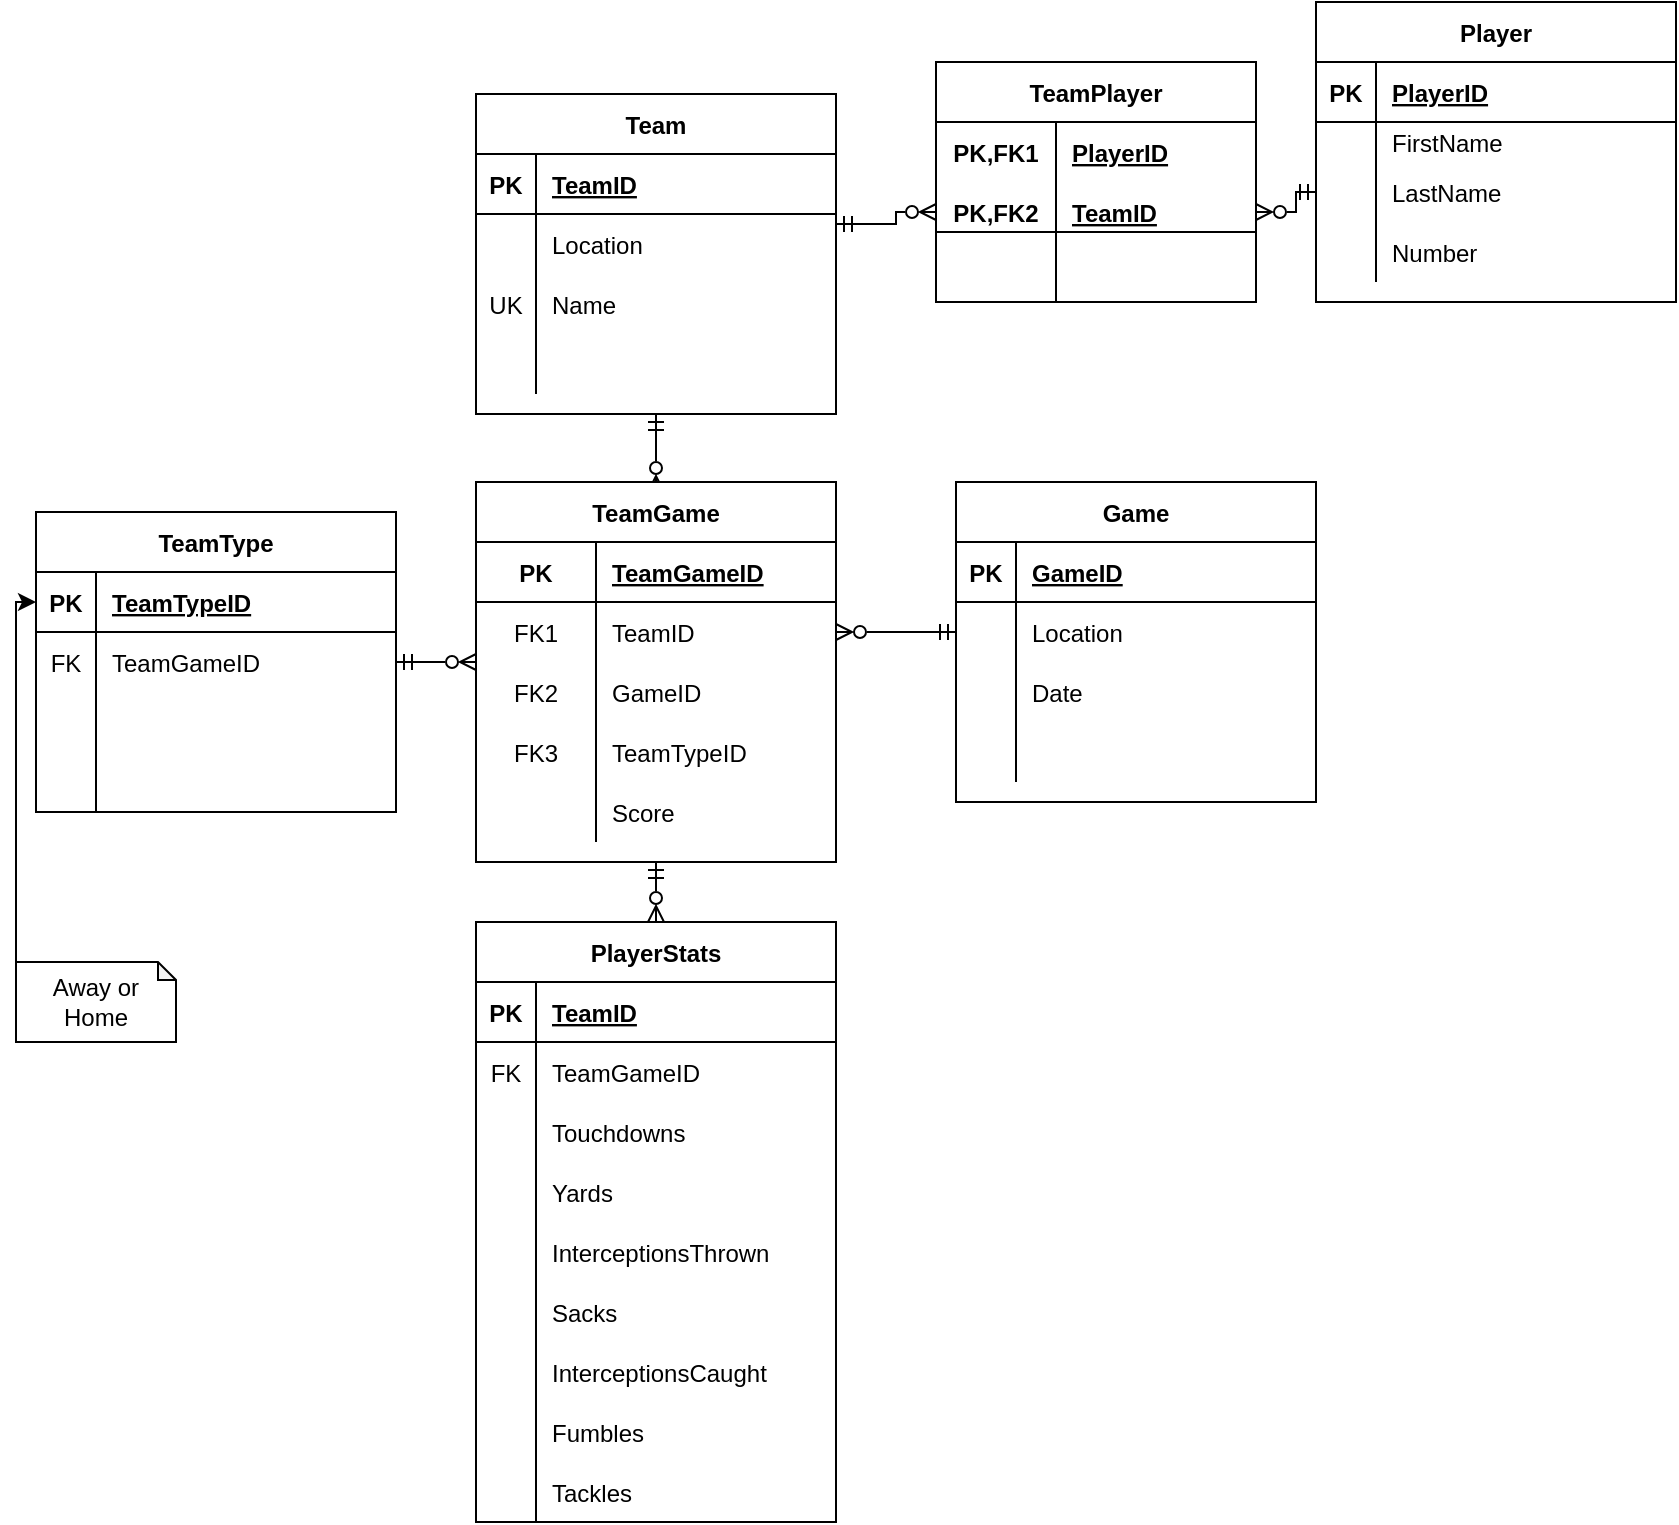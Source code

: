 <mxfile version="15.5.7" type="device"><diagram id="_3p1yy9LAbsApzdA2zXZ" name="Page-1"><mxGraphModel dx="1117" dy="623" grid="1" gridSize="10" guides="1" tooltips="1" connect="1" arrows="1" fold="1" page="1" pageScale="1" pageWidth="850" pageHeight="1100" math="0" shadow="0"><root><mxCell id="0"/><mxCell id="1" parent="0"/><mxCell id="a1fbnN_NPW7KCgvZjuUS-72" style="edgeStyle=orthogonalEdgeStyle;rounded=0;orthogonalLoop=1;jettySize=auto;html=1;startArrow=ERmandOne;startFill=0;endArrow=ERzeroToMany;endFill=0;entryX=0;entryY=0.5;entryDx=0;entryDy=0;" edge="1" parent="1" source="a1fbnN_NPW7KCgvZjuUS-73" target="a1fbnN_NPW7KCgvZjuUS-210"><mxGeometry relative="1" as="geometry"><mxPoint x="500" y="196" as="targetPoint"/><Array as="points"><mxPoint x="450" y="191"/><mxPoint x="450" y="185"/></Array></mxGeometry></mxCell><mxCell id="a1fbnN_NPW7KCgvZjuUS-73" value="Team" style="shape=table;startSize=30;container=1;collapsible=1;childLayout=tableLayout;fixedRows=1;rowLines=0;fontStyle=1;align=center;resizeLast=1;" vertex="1" parent="1"><mxGeometry x="240" y="126" width="180" height="160" as="geometry"/></mxCell><mxCell id="a1fbnN_NPW7KCgvZjuUS-74" value="" style="shape=partialRectangle;collapsible=0;dropTarget=0;pointerEvents=0;fillColor=none;top=0;left=0;bottom=1;right=0;points=[[0,0.5],[1,0.5]];portConstraint=eastwest;align=center;" vertex="1" parent="a1fbnN_NPW7KCgvZjuUS-73"><mxGeometry y="30" width="180" height="30" as="geometry"/></mxCell><mxCell id="a1fbnN_NPW7KCgvZjuUS-75" value="PK" style="shape=partialRectangle;connectable=0;fillColor=none;top=0;left=0;bottom=0;right=0;fontStyle=1;overflow=hidden;align=center;" vertex="1" parent="a1fbnN_NPW7KCgvZjuUS-74"><mxGeometry width="30" height="30" as="geometry"><mxRectangle width="30" height="30" as="alternateBounds"/></mxGeometry></mxCell><mxCell id="a1fbnN_NPW7KCgvZjuUS-76" value="TeamID" style="shape=partialRectangle;connectable=0;fillColor=none;top=0;left=0;bottom=0;right=0;align=left;spacingLeft=6;fontStyle=5;overflow=hidden;" vertex="1" parent="a1fbnN_NPW7KCgvZjuUS-74"><mxGeometry x="30" width="150" height="30" as="geometry"><mxRectangle width="150" height="30" as="alternateBounds"/></mxGeometry></mxCell><mxCell id="a1fbnN_NPW7KCgvZjuUS-77" value="" style="shape=partialRectangle;collapsible=0;dropTarget=0;pointerEvents=0;fillColor=none;top=0;left=0;bottom=0;right=0;points=[[0,0.5],[1,0.5]];portConstraint=eastwest;align=center;" vertex="1" parent="a1fbnN_NPW7KCgvZjuUS-73"><mxGeometry y="60" width="180" height="30" as="geometry"/></mxCell><mxCell id="a1fbnN_NPW7KCgvZjuUS-78" value="" style="shape=partialRectangle;connectable=0;fillColor=none;top=0;left=0;bottom=0;right=0;editable=1;overflow=hidden;align=center;" vertex="1" parent="a1fbnN_NPW7KCgvZjuUS-77"><mxGeometry width="30" height="30" as="geometry"><mxRectangle width="30" height="30" as="alternateBounds"/></mxGeometry></mxCell><mxCell id="a1fbnN_NPW7KCgvZjuUS-79" value="Location" style="shape=partialRectangle;connectable=0;fillColor=none;top=0;left=0;bottom=0;right=0;align=left;spacingLeft=6;overflow=hidden;" vertex="1" parent="a1fbnN_NPW7KCgvZjuUS-77"><mxGeometry x="30" width="150" height="30" as="geometry"><mxRectangle width="150" height="30" as="alternateBounds"/></mxGeometry></mxCell><mxCell id="a1fbnN_NPW7KCgvZjuUS-80" value="" style="shape=partialRectangle;collapsible=0;dropTarget=0;pointerEvents=0;fillColor=none;top=0;left=0;bottom=0;right=0;points=[[0,0.5],[1,0.5]];portConstraint=eastwest;align=center;" vertex="1" parent="a1fbnN_NPW7KCgvZjuUS-73"><mxGeometry y="90" width="180" height="30" as="geometry"/></mxCell><mxCell id="a1fbnN_NPW7KCgvZjuUS-81" value="UK" style="shape=partialRectangle;connectable=0;fillColor=none;top=0;left=0;bottom=0;right=0;editable=1;overflow=hidden;align=center;" vertex="1" parent="a1fbnN_NPW7KCgvZjuUS-80"><mxGeometry width="30" height="30" as="geometry"><mxRectangle width="30" height="30" as="alternateBounds"/></mxGeometry></mxCell><mxCell id="a1fbnN_NPW7KCgvZjuUS-82" value="Name" style="shape=partialRectangle;connectable=0;fillColor=none;top=0;left=0;bottom=0;right=0;align=left;spacingLeft=6;overflow=hidden;" vertex="1" parent="a1fbnN_NPW7KCgvZjuUS-80"><mxGeometry x="30" width="150" height="30" as="geometry"><mxRectangle width="150" height="30" as="alternateBounds"/></mxGeometry></mxCell><mxCell id="a1fbnN_NPW7KCgvZjuUS-83" value="" style="shape=partialRectangle;collapsible=0;dropTarget=0;pointerEvents=0;fillColor=none;top=0;left=0;bottom=0;right=0;points=[[0,0.5],[1,0.5]];portConstraint=eastwest;align=center;" vertex="1" parent="a1fbnN_NPW7KCgvZjuUS-73"><mxGeometry y="120" width="180" height="30" as="geometry"/></mxCell><mxCell id="a1fbnN_NPW7KCgvZjuUS-84" value="" style="shape=partialRectangle;connectable=0;fillColor=none;top=0;left=0;bottom=0;right=0;editable=1;overflow=hidden;align=center;" vertex="1" parent="a1fbnN_NPW7KCgvZjuUS-83"><mxGeometry width="30" height="30" as="geometry"><mxRectangle width="30" height="30" as="alternateBounds"/></mxGeometry></mxCell><mxCell id="a1fbnN_NPW7KCgvZjuUS-85" value="" style="shape=partialRectangle;connectable=0;fillColor=none;top=0;left=0;bottom=0;right=0;align=left;spacingLeft=6;overflow=hidden;" vertex="1" parent="a1fbnN_NPW7KCgvZjuUS-83"><mxGeometry x="30" width="150" height="30" as="geometry"><mxRectangle width="150" height="30" as="alternateBounds"/></mxGeometry></mxCell><mxCell id="a1fbnN_NPW7KCgvZjuUS-86" value="Player" style="shape=table;startSize=30;container=1;collapsible=1;childLayout=tableLayout;fixedRows=1;rowLines=0;fontStyle=1;align=center;resizeLast=1;" vertex="1" parent="1"><mxGeometry x="660" y="80" width="180" height="150" as="geometry"/></mxCell><mxCell id="a1fbnN_NPW7KCgvZjuUS-87" value="" style="shape=partialRectangle;collapsible=0;dropTarget=0;pointerEvents=0;fillColor=none;top=0;left=0;bottom=1;right=0;points=[[0,0.5],[1,0.5]];portConstraint=eastwest;align=center;" vertex="1" parent="a1fbnN_NPW7KCgvZjuUS-86"><mxGeometry y="30" width="180" height="30" as="geometry"/></mxCell><mxCell id="a1fbnN_NPW7KCgvZjuUS-88" value="PK" style="shape=partialRectangle;connectable=0;fillColor=none;top=0;left=0;bottom=0;right=0;fontStyle=1;overflow=hidden;align=center;" vertex="1" parent="a1fbnN_NPW7KCgvZjuUS-87"><mxGeometry width="30" height="30" as="geometry"><mxRectangle width="30" height="30" as="alternateBounds"/></mxGeometry></mxCell><mxCell id="a1fbnN_NPW7KCgvZjuUS-89" value="PlayerID" style="shape=partialRectangle;connectable=0;fillColor=none;top=0;left=0;bottom=0;right=0;align=left;spacingLeft=6;fontStyle=5;overflow=hidden;" vertex="1" parent="a1fbnN_NPW7KCgvZjuUS-87"><mxGeometry x="30" width="150" height="30" as="geometry"><mxRectangle width="150" height="30" as="alternateBounds"/></mxGeometry></mxCell><mxCell id="a1fbnN_NPW7KCgvZjuUS-90" value="" style="shape=partialRectangle;collapsible=0;dropTarget=0;pointerEvents=0;fillColor=none;top=0;left=0;bottom=0;right=0;points=[[0,0.5],[1,0.5]];portConstraint=eastwest;align=center;" vertex="1" parent="a1fbnN_NPW7KCgvZjuUS-86"><mxGeometry y="60" width="180" height="20" as="geometry"/></mxCell><mxCell id="a1fbnN_NPW7KCgvZjuUS-91" value="" style="shape=partialRectangle;connectable=0;fillColor=none;top=0;left=0;bottom=0;right=0;editable=1;overflow=hidden;align=center;" vertex="1" parent="a1fbnN_NPW7KCgvZjuUS-90"><mxGeometry width="30" height="20" as="geometry"><mxRectangle width="30" height="20" as="alternateBounds"/></mxGeometry></mxCell><mxCell id="a1fbnN_NPW7KCgvZjuUS-92" value="FirstName" style="shape=partialRectangle;connectable=0;fillColor=none;top=0;left=0;bottom=0;right=0;align=left;spacingLeft=6;overflow=hidden;" vertex="1" parent="a1fbnN_NPW7KCgvZjuUS-90"><mxGeometry x="30" width="150" height="20" as="geometry"><mxRectangle width="150" height="20" as="alternateBounds"/></mxGeometry></mxCell><mxCell id="a1fbnN_NPW7KCgvZjuUS-96" value="" style="shape=partialRectangle;collapsible=0;dropTarget=0;pointerEvents=0;fillColor=none;top=0;left=0;bottom=0;right=0;points=[[0,0.5],[1,0.5]];portConstraint=eastwest;align=center;" vertex="1" parent="a1fbnN_NPW7KCgvZjuUS-86"><mxGeometry y="80" width="180" height="30" as="geometry"/></mxCell><mxCell id="a1fbnN_NPW7KCgvZjuUS-97" value="" style="shape=partialRectangle;connectable=0;fillColor=none;top=0;left=0;bottom=0;right=0;editable=1;overflow=hidden;align=center;" vertex="1" parent="a1fbnN_NPW7KCgvZjuUS-96"><mxGeometry width="30" height="30" as="geometry"><mxRectangle width="30" height="30" as="alternateBounds"/></mxGeometry></mxCell><mxCell id="a1fbnN_NPW7KCgvZjuUS-98" value="LastName" style="shape=partialRectangle;connectable=0;fillColor=none;top=0;left=0;bottom=0;right=0;align=left;spacingLeft=6;overflow=hidden;" vertex="1" parent="a1fbnN_NPW7KCgvZjuUS-96"><mxGeometry x="30" width="150" height="30" as="geometry"><mxRectangle width="150" height="30" as="alternateBounds"/></mxGeometry></mxCell><mxCell id="a1fbnN_NPW7KCgvZjuUS-93" value="" style="shape=partialRectangle;collapsible=0;dropTarget=0;pointerEvents=0;fillColor=none;top=0;left=0;bottom=0;right=0;points=[[0,0.5],[1,0.5]];portConstraint=eastwest;align=center;" vertex="1" parent="a1fbnN_NPW7KCgvZjuUS-86"><mxGeometry y="110" width="180" height="30" as="geometry"/></mxCell><mxCell id="a1fbnN_NPW7KCgvZjuUS-94" value="" style="shape=partialRectangle;connectable=0;fillColor=none;top=0;left=0;bottom=0;right=0;editable=1;overflow=hidden;align=center;" vertex="1" parent="a1fbnN_NPW7KCgvZjuUS-93"><mxGeometry width="30" height="30" as="geometry"><mxRectangle width="30" height="30" as="alternateBounds"/></mxGeometry></mxCell><mxCell id="a1fbnN_NPW7KCgvZjuUS-95" value="Number" style="shape=partialRectangle;connectable=0;fillColor=none;top=0;left=0;bottom=0;right=0;align=left;spacingLeft=6;overflow=hidden;" vertex="1" parent="a1fbnN_NPW7KCgvZjuUS-93"><mxGeometry x="30" width="150" height="30" as="geometry"><mxRectangle width="150" height="30" as="alternateBounds"/></mxGeometry></mxCell><mxCell id="a1fbnN_NPW7KCgvZjuUS-112" style="edgeStyle=orthogonalEdgeStyle;rounded=0;orthogonalLoop=1;jettySize=auto;html=1;startArrow=ERmandOne;startFill=0;endArrow=ERzeroToMany;endFill=0;entryX=1;entryY=0.5;entryDx=0;entryDy=0;exitX=0;exitY=0.5;exitDx=0;exitDy=0;" edge="1" parent="1" source="a1fbnN_NPW7KCgvZjuUS-96" target="a1fbnN_NPW7KCgvZjuUS-210"><mxGeometry relative="1" as="geometry"><mxPoint x="720" y="286" as="sourcePoint"/><mxPoint x="660" y="225" as="targetPoint"/><Array as="points"><mxPoint x="650" y="175"/><mxPoint x="650" y="185"/></Array></mxGeometry></mxCell><mxCell id="a1fbnN_NPW7KCgvZjuUS-126" value="TeamType" style="shape=table;startSize=30;container=1;collapsible=1;childLayout=tableLayout;fixedRows=1;rowLines=0;fontStyle=1;align=center;resizeLast=1;" vertex="1" parent="1"><mxGeometry x="20" y="335" width="180" height="150" as="geometry"/></mxCell><mxCell id="a1fbnN_NPW7KCgvZjuUS-127" value="" style="shape=partialRectangle;collapsible=0;dropTarget=0;pointerEvents=0;fillColor=none;top=0;left=0;bottom=1;right=0;points=[[0,0.5],[1,0.5]];portConstraint=eastwest;align=center;" vertex="1" parent="a1fbnN_NPW7KCgvZjuUS-126"><mxGeometry y="30" width="180" height="30" as="geometry"/></mxCell><mxCell id="a1fbnN_NPW7KCgvZjuUS-128" value="PK" style="shape=partialRectangle;connectable=0;fillColor=none;top=0;left=0;bottom=0;right=0;fontStyle=1;overflow=hidden;align=center;" vertex="1" parent="a1fbnN_NPW7KCgvZjuUS-127"><mxGeometry width="30" height="30" as="geometry"><mxRectangle width="30" height="30" as="alternateBounds"/></mxGeometry></mxCell><mxCell id="a1fbnN_NPW7KCgvZjuUS-129" value="TeamTypeID" style="shape=partialRectangle;connectable=0;fillColor=none;top=0;left=0;bottom=0;right=0;align=left;spacingLeft=6;fontStyle=5;overflow=hidden;" vertex="1" parent="a1fbnN_NPW7KCgvZjuUS-127"><mxGeometry x="30" width="150" height="30" as="geometry"><mxRectangle width="150" height="30" as="alternateBounds"/></mxGeometry></mxCell><mxCell id="a1fbnN_NPW7KCgvZjuUS-130" value="" style="shape=partialRectangle;collapsible=0;dropTarget=0;pointerEvents=0;fillColor=none;top=0;left=0;bottom=0;right=0;points=[[0,0.5],[1,0.5]];portConstraint=eastwest;align=center;" vertex="1" parent="a1fbnN_NPW7KCgvZjuUS-126"><mxGeometry y="60" width="180" height="30" as="geometry"/></mxCell><mxCell id="a1fbnN_NPW7KCgvZjuUS-131" value="FK" style="shape=partialRectangle;connectable=0;fillColor=none;top=0;left=0;bottom=0;right=0;editable=1;overflow=hidden;align=center;" vertex="1" parent="a1fbnN_NPW7KCgvZjuUS-130"><mxGeometry width="30" height="30" as="geometry"><mxRectangle width="30" height="30" as="alternateBounds"/></mxGeometry></mxCell><mxCell id="a1fbnN_NPW7KCgvZjuUS-132" value="TeamGameID" style="shape=partialRectangle;connectable=0;fillColor=none;top=0;left=0;bottom=0;right=0;align=left;spacingLeft=6;overflow=hidden;" vertex="1" parent="a1fbnN_NPW7KCgvZjuUS-130"><mxGeometry x="30" width="150" height="30" as="geometry"><mxRectangle width="150" height="30" as="alternateBounds"/></mxGeometry></mxCell><mxCell id="a1fbnN_NPW7KCgvZjuUS-133" value="" style="shape=partialRectangle;collapsible=0;dropTarget=0;pointerEvents=0;fillColor=none;top=0;left=0;bottom=0;right=0;points=[[0,0.5],[1,0.5]];portConstraint=eastwest;align=center;" vertex="1" parent="a1fbnN_NPW7KCgvZjuUS-126"><mxGeometry y="90" width="180" height="30" as="geometry"/></mxCell><mxCell id="a1fbnN_NPW7KCgvZjuUS-134" value="" style="shape=partialRectangle;connectable=0;fillColor=none;top=0;left=0;bottom=0;right=0;editable=1;overflow=hidden;align=center;" vertex="1" parent="a1fbnN_NPW7KCgvZjuUS-133"><mxGeometry width="30" height="30" as="geometry"><mxRectangle width="30" height="30" as="alternateBounds"/></mxGeometry></mxCell><mxCell id="a1fbnN_NPW7KCgvZjuUS-135" value="" style="shape=partialRectangle;connectable=0;fillColor=none;top=0;left=0;bottom=0;right=0;align=left;spacingLeft=6;overflow=hidden;" vertex="1" parent="a1fbnN_NPW7KCgvZjuUS-133"><mxGeometry x="30" width="150" height="30" as="geometry"><mxRectangle width="150" height="30" as="alternateBounds"/></mxGeometry></mxCell><mxCell id="a1fbnN_NPW7KCgvZjuUS-136" value="" style="shape=partialRectangle;collapsible=0;dropTarget=0;pointerEvents=0;fillColor=none;top=0;left=0;bottom=0;right=0;points=[[0,0.5],[1,0.5]];portConstraint=eastwest;align=center;" vertex="1" parent="a1fbnN_NPW7KCgvZjuUS-126"><mxGeometry y="120" width="180" height="30" as="geometry"/></mxCell><mxCell id="a1fbnN_NPW7KCgvZjuUS-137" value="" style="shape=partialRectangle;connectable=0;fillColor=none;top=0;left=0;bottom=0;right=0;editable=1;overflow=hidden;align=center;" vertex="1" parent="a1fbnN_NPW7KCgvZjuUS-136"><mxGeometry width="30" height="30" as="geometry"><mxRectangle width="30" height="30" as="alternateBounds"/></mxGeometry></mxCell><mxCell id="a1fbnN_NPW7KCgvZjuUS-138" value="" style="shape=partialRectangle;connectable=0;fillColor=none;top=0;left=0;bottom=0;right=0;align=left;spacingLeft=6;overflow=hidden;" vertex="1" parent="a1fbnN_NPW7KCgvZjuUS-136"><mxGeometry x="30" width="150" height="30" as="geometry"><mxRectangle width="150" height="30" as="alternateBounds"/></mxGeometry></mxCell><mxCell id="a1fbnN_NPW7KCgvZjuUS-139" value="PlayerStats" style="shape=table;startSize=30;container=1;collapsible=1;childLayout=tableLayout;fixedRows=1;rowLines=0;fontStyle=1;align=center;resizeLast=1;" vertex="1" parent="1"><mxGeometry x="240" y="540" width="180" height="300" as="geometry"/></mxCell><mxCell id="a1fbnN_NPW7KCgvZjuUS-140" value="" style="shape=partialRectangle;collapsible=0;dropTarget=0;pointerEvents=0;fillColor=none;top=0;left=0;bottom=1;right=0;points=[[0,0.5],[1,0.5]];portConstraint=eastwest;align=center;" vertex="1" parent="a1fbnN_NPW7KCgvZjuUS-139"><mxGeometry y="30" width="180" height="30" as="geometry"/></mxCell><mxCell id="a1fbnN_NPW7KCgvZjuUS-141" value="PK" style="shape=partialRectangle;connectable=0;fillColor=none;top=0;left=0;bottom=0;right=0;fontStyle=1;overflow=hidden;align=center;" vertex="1" parent="a1fbnN_NPW7KCgvZjuUS-140"><mxGeometry width="30" height="30" as="geometry"><mxRectangle width="30" height="30" as="alternateBounds"/></mxGeometry></mxCell><mxCell id="a1fbnN_NPW7KCgvZjuUS-142" value="TeamID" style="shape=partialRectangle;connectable=0;fillColor=none;top=0;left=0;bottom=0;right=0;align=left;spacingLeft=6;fontStyle=5;overflow=hidden;" vertex="1" parent="a1fbnN_NPW7KCgvZjuUS-140"><mxGeometry x="30" width="150" height="30" as="geometry"><mxRectangle width="150" height="30" as="alternateBounds"/></mxGeometry></mxCell><mxCell id="a1fbnN_NPW7KCgvZjuUS-143" value="" style="shape=partialRectangle;collapsible=0;dropTarget=0;pointerEvents=0;fillColor=none;top=0;left=0;bottom=0;right=0;points=[[0,0.5],[1,0.5]];portConstraint=eastwest;align=center;" vertex="1" parent="a1fbnN_NPW7KCgvZjuUS-139"><mxGeometry y="60" width="180" height="30" as="geometry"/></mxCell><mxCell id="a1fbnN_NPW7KCgvZjuUS-144" value="FK" style="shape=partialRectangle;connectable=0;fillColor=none;top=0;left=0;bottom=0;right=0;editable=1;overflow=hidden;align=center;" vertex="1" parent="a1fbnN_NPW7KCgvZjuUS-143"><mxGeometry width="30" height="30" as="geometry"><mxRectangle width="30" height="30" as="alternateBounds"/></mxGeometry></mxCell><mxCell id="a1fbnN_NPW7KCgvZjuUS-145" value="TeamGameID" style="shape=partialRectangle;connectable=0;fillColor=none;top=0;left=0;bottom=0;right=0;align=left;spacingLeft=6;overflow=hidden;" vertex="1" parent="a1fbnN_NPW7KCgvZjuUS-143"><mxGeometry x="30" width="150" height="30" as="geometry"><mxRectangle width="150" height="30" as="alternateBounds"/></mxGeometry></mxCell><mxCell id="a1fbnN_NPW7KCgvZjuUS-146" value="" style="shape=partialRectangle;collapsible=0;dropTarget=0;pointerEvents=0;fillColor=none;top=0;left=0;bottom=0;right=0;points=[[0,0.5],[1,0.5]];portConstraint=eastwest;align=center;" vertex="1" parent="a1fbnN_NPW7KCgvZjuUS-139"><mxGeometry y="90" width="180" height="30" as="geometry"/></mxCell><mxCell id="a1fbnN_NPW7KCgvZjuUS-147" value="" style="shape=partialRectangle;connectable=0;fillColor=none;top=0;left=0;bottom=0;right=0;editable=1;overflow=hidden;align=center;" vertex="1" parent="a1fbnN_NPW7KCgvZjuUS-146"><mxGeometry width="30" height="30" as="geometry"><mxRectangle width="30" height="30" as="alternateBounds"/></mxGeometry></mxCell><mxCell id="a1fbnN_NPW7KCgvZjuUS-148" value="Touchdowns" style="shape=partialRectangle;connectable=0;fillColor=none;top=0;left=0;bottom=0;right=0;align=left;spacingLeft=6;overflow=hidden;" vertex="1" parent="a1fbnN_NPW7KCgvZjuUS-146"><mxGeometry x="30" width="150" height="30" as="geometry"><mxRectangle width="150" height="30" as="alternateBounds"/></mxGeometry></mxCell><mxCell id="a1fbnN_NPW7KCgvZjuUS-149" value="" style="shape=partialRectangle;collapsible=0;dropTarget=0;pointerEvents=0;fillColor=none;top=0;left=0;bottom=0;right=0;points=[[0,0.5],[1,0.5]];portConstraint=eastwest;align=center;" vertex="1" parent="a1fbnN_NPW7KCgvZjuUS-139"><mxGeometry y="120" width="180" height="30" as="geometry"/></mxCell><mxCell id="a1fbnN_NPW7KCgvZjuUS-150" value="" style="shape=partialRectangle;connectable=0;fillColor=none;top=0;left=0;bottom=0;right=0;editable=1;overflow=hidden;align=center;" vertex="1" parent="a1fbnN_NPW7KCgvZjuUS-149"><mxGeometry width="30" height="30" as="geometry"><mxRectangle width="30" height="30" as="alternateBounds"/></mxGeometry></mxCell><mxCell id="a1fbnN_NPW7KCgvZjuUS-151" value="Yards" style="shape=partialRectangle;connectable=0;fillColor=none;top=0;left=0;bottom=0;right=0;align=left;spacingLeft=6;overflow=hidden;" vertex="1" parent="a1fbnN_NPW7KCgvZjuUS-149"><mxGeometry x="30" width="150" height="30" as="geometry"><mxRectangle width="150" height="30" as="alternateBounds"/></mxGeometry></mxCell><mxCell id="a1fbnN_NPW7KCgvZjuUS-233" value="" style="shape=partialRectangle;collapsible=0;dropTarget=0;pointerEvents=0;fillColor=none;top=0;left=0;bottom=0;right=0;points=[[0,0.5],[1,0.5]];portConstraint=eastwest;" vertex="1" parent="a1fbnN_NPW7KCgvZjuUS-139"><mxGeometry y="150" width="180" height="30" as="geometry"/></mxCell><mxCell id="a1fbnN_NPW7KCgvZjuUS-234" value="" style="shape=partialRectangle;connectable=0;fillColor=none;top=0;left=0;bottom=0;right=0;editable=1;overflow=hidden;" vertex="1" parent="a1fbnN_NPW7KCgvZjuUS-233"><mxGeometry width="30" height="30" as="geometry"><mxRectangle width="30" height="30" as="alternateBounds"/></mxGeometry></mxCell><mxCell id="a1fbnN_NPW7KCgvZjuUS-235" value="InterceptionsThrown" style="shape=partialRectangle;connectable=0;fillColor=none;top=0;left=0;bottom=0;right=0;align=left;spacingLeft=6;overflow=hidden;" vertex="1" parent="a1fbnN_NPW7KCgvZjuUS-233"><mxGeometry x="30" width="150" height="30" as="geometry"><mxRectangle width="150" height="30" as="alternateBounds"/></mxGeometry></mxCell><mxCell id="a1fbnN_NPW7KCgvZjuUS-236" value="" style="shape=partialRectangle;collapsible=0;dropTarget=0;pointerEvents=0;fillColor=none;top=0;left=0;bottom=0;right=0;points=[[0,0.5],[1,0.5]];portConstraint=eastwest;" vertex="1" parent="a1fbnN_NPW7KCgvZjuUS-139"><mxGeometry y="180" width="180" height="30" as="geometry"/></mxCell><mxCell id="a1fbnN_NPW7KCgvZjuUS-237" value="" style="shape=partialRectangle;connectable=0;fillColor=none;top=0;left=0;bottom=0;right=0;editable=1;overflow=hidden;" vertex="1" parent="a1fbnN_NPW7KCgvZjuUS-236"><mxGeometry width="30" height="30" as="geometry"><mxRectangle width="30" height="30" as="alternateBounds"/></mxGeometry></mxCell><mxCell id="a1fbnN_NPW7KCgvZjuUS-238" value="Sacks" style="shape=partialRectangle;connectable=0;fillColor=none;top=0;left=0;bottom=0;right=0;align=left;spacingLeft=6;overflow=hidden;" vertex="1" parent="a1fbnN_NPW7KCgvZjuUS-236"><mxGeometry x="30" width="150" height="30" as="geometry"><mxRectangle width="150" height="30" as="alternateBounds"/></mxGeometry></mxCell><mxCell id="a1fbnN_NPW7KCgvZjuUS-247" value="" style="shape=partialRectangle;collapsible=0;dropTarget=0;pointerEvents=0;fillColor=none;top=0;left=0;bottom=0;right=0;points=[[0,0.5],[1,0.5]];portConstraint=eastwest;" vertex="1" parent="a1fbnN_NPW7KCgvZjuUS-139"><mxGeometry y="210" width="180" height="30" as="geometry"/></mxCell><mxCell id="a1fbnN_NPW7KCgvZjuUS-248" value="" style="shape=partialRectangle;connectable=0;fillColor=none;top=0;left=0;bottom=0;right=0;editable=1;overflow=hidden;" vertex="1" parent="a1fbnN_NPW7KCgvZjuUS-247"><mxGeometry width="30" height="30" as="geometry"><mxRectangle width="30" height="30" as="alternateBounds"/></mxGeometry></mxCell><mxCell id="a1fbnN_NPW7KCgvZjuUS-249" value="InterceptionsCaught" style="shape=partialRectangle;connectable=0;fillColor=none;top=0;left=0;bottom=0;right=0;align=left;spacingLeft=6;overflow=hidden;" vertex="1" parent="a1fbnN_NPW7KCgvZjuUS-247"><mxGeometry x="30" width="150" height="30" as="geometry"><mxRectangle width="150" height="30" as="alternateBounds"/></mxGeometry></mxCell><mxCell id="a1fbnN_NPW7KCgvZjuUS-250" value="" style="shape=partialRectangle;collapsible=0;dropTarget=0;pointerEvents=0;fillColor=none;top=0;left=0;bottom=0;right=0;points=[[0,0.5],[1,0.5]];portConstraint=eastwest;" vertex="1" parent="a1fbnN_NPW7KCgvZjuUS-139"><mxGeometry y="240" width="180" height="30" as="geometry"/></mxCell><mxCell id="a1fbnN_NPW7KCgvZjuUS-251" value="" style="shape=partialRectangle;connectable=0;fillColor=none;top=0;left=0;bottom=0;right=0;editable=1;overflow=hidden;" vertex="1" parent="a1fbnN_NPW7KCgvZjuUS-250"><mxGeometry width="30" height="30" as="geometry"><mxRectangle width="30" height="30" as="alternateBounds"/></mxGeometry></mxCell><mxCell id="a1fbnN_NPW7KCgvZjuUS-252" value="Fumbles" style="shape=partialRectangle;connectable=0;fillColor=none;top=0;left=0;bottom=0;right=0;align=left;spacingLeft=6;overflow=hidden;" vertex="1" parent="a1fbnN_NPW7KCgvZjuUS-250"><mxGeometry x="30" width="150" height="30" as="geometry"><mxRectangle width="150" height="30" as="alternateBounds"/></mxGeometry></mxCell><mxCell id="a1fbnN_NPW7KCgvZjuUS-253" value="" style="shape=partialRectangle;collapsible=0;dropTarget=0;pointerEvents=0;fillColor=none;top=0;left=0;bottom=0;right=0;points=[[0,0.5],[1,0.5]];portConstraint=eastwest;" vertex="1" parent="a1fbnN_NPW7KCgvZjuUS-139"><mxGeometry y="270" width="180" height="30" as="geometry"/></mxCell><mxCell id="a1fbnN_NPW7KCgvZjuUS-254" value="" style="shape=partialRectangle;connectable=0;fillColor=none;top=0;left=0;bottom=0;right=0;editable=1;overflow=hidden;" vertex="1" parent="a1fbnN_NPW7KCgvZjuUS-253"><mxGeometry width="30" height="30" as="geometry"><mxRectangle width="30" height="30" as="alternateBounds"/></mxGeometry></mxCell><mxCell id="a1fbnN_NPW7KCgvZjuUS-255" value="Tackles" style="shape=partialRectangle;connectable=0;fillColor=none;top=0;left=0;bottom=0;right=0;align=left;spacingLeft=6;overflow=hidden;" vertex="1" parent="a1fbnN_NPW7KCgvZjuUS-253"><mxGeometry x="30" width="150" height="30" as="geometry"><mxRectangle width="150" height="30" as="alternateBounds"/></mxGeometry></mxCell><mxCell id="a1fbnN_NPW7KCgvZjuUS-152" value="Game" style="shape=table;startSize=30;container=1;collapsible=1;childLayout=tableLayout;fixedRows=1;rowLines=0;fontStyle=1;align=center;resizeLast=1;" vertex="1" parent="1"><mxGeometry x="480" y="320" width="180" height="160" as="geometry"/></mxCell><mxCell id="a1fbnN_NPW7KCgvZjuUS-153" value="" style="shape=partialRectangle;collapsible=0;dropTarget=0;pointerEvents=0;fillColor=none;top=0;left=0;bottom=1;right=0;points=[[0,0.5],[1,0.5]];portConstraint=eastwest;align=center;" vertex="1" parent="a1fbnN_NPW7KCgvZjuUS-152"><mxGeometry y="30" width="180" height="30" as="geometry"/></mxCell><mxCell id="a1fbnN_NPW7KCgvZjuUS-154" value="PK" style="shape=partialRectangle;connectable=0;fillColor=none;top=0;left=0;bottom=0;right=0;fontStyle=1;overflow=hidden;align=center;" vertex="1" parent="a1fbnN_NPW7KCgvZjuUS-153"><mxGeometry width="30" height="30" as="geometry"><mxRectangle width="30" height="30" as="alternateBounds"/></mxGeometry></mxCell><mxCell id="a1fbnN_NPW7KCgvZjuUS-155" value="GameID" style="shape=partialRectangle;connectable=0;fillColor=none;top=0;left=0;bottom=0;right=0;align=left;spacingLeft=6;fontStyle=5;overflow=hidden;" vertex="1" parent="a1fbnN_NPW7KCgvZjuUS-153"><mxGeometry x="30" width="150" height="30" as="geometry"><mxRectangle width="150" height="30" as="alternateBounds"/></mxGeometry></mxCell><mxCell id="a1fbnN_NPW7KCgvZjuUS-156" value="" style="shape=partialRectangle;collapsible=0;dropTarget=0;pointerEvents=0;fillColor=none;top=0;left=0;bottom=0;right=0;points=[[0,0.5],[1,0.5]];portConstraint=eastwest;align=center;" vertex="1" parent="a1fbnN_NPW7KCgvZjuUS-152"><mxGeometry y="60" width="180" height="30" as="geometry"/></mxCell><mxCell id="a1fbnN_NPW7KCgvZjuUS-157" value="" style="shape=partialRectangle;connectable=0;fillColor=none;top=0;left=0;bottom=0;right=0;editable=1;overflow=hidden;align=center;" vertex="1" parent="a1fbnN_NPW7KCgvZjuUS-156"><mxGeometry width="30" height="30" as="geometry"><mxRectangle width="30" height="30" as="alternateBounds"/></mxGeometry></mxCell><mxCell id="a1fbnN_NPW7KCgvZjuUS-158" value="Location" style="shape=partialRectangle;connectable=0;fillColor=none;top=0;left=0;bottom=0;right=0;align=left;spacingLeft=6;overflow=hidden;" vertex="1" parent="a1fbnN_NPW7KCgvZjuUS-156"><mxGeometry x="30" width="150" height="30" as="geometry"><mxRectangle width="150" height="30" as="alternateBounds"/></mxGeometry></mxCell><mxCell id="a1fbnN_NPW7KCgvZjuUS-159" value="" style="shape=partialRectangle;collapsible=0;dropTarget=0;pointerEvents=0;fillColor=none;top=0;left=0;bottom=0;right=0;points=[[0,0.5],[1,0.5]];portConstraint=eastwest;align=center;" vertex="1" parent="a1fbnN_NPW7KCgvZjuUS-152"><mxGeometry y="90" width="180" height="30" as="geometry"/></mxCell><mxCell id="a1fbnN_NPW7KCgvZjuUS-160" value="" style="shape=partialRectangle;connectable=0;fillColor=none;top=0;left=0;bottom=0;right=0;editable=1;overflow=hidden;align=center;" vertex="1" parent="a1fbnN_NPW7KCgvZjuUS-159"><mxGeometry width="30" height="30" as="geometry"><mxRectangle width="30" height="30" as="alternateBounds"/></mxGeometry></mxCell><mxCell id="a1fbnN_NPW7KCgvZjuUS-161" value="Date" style="shape=partialRectangle;connectable=0;fillColor=none;top=0;left=0;bottom=0;right=0;align=left;spacingLeft=6;overflow=hidden;" vertex="1" parent="a1fbnN_NPW7KCgvZjuUS-159"><mxGeometry x="30" width="150" height="30" as="geometry"><mxRectangle width="150" height="30" as="alternateBounds"/></mxGeometry></mxCell><mxCell id="a1fbnN_NPW7KCgvZjuUS-162" value="" style="shape=partialRectangle;collapsible=0;dropTarget=0;pointerEvents=0;fillColor=none;top=0;left=0;bottom=0;right=0;points=[[0,0.5],[1,0.5]];portConstraint=eastwest;align=center;" vertex="1" parent="a1fbnN_NPW7KCgvZjuUS-152"><mxGeometry y="120" width="180" height="30" as="geometry"/></mxCell><mxCell id="a1fbnN_NPW7KCgvZjuUS-163" value="" style="shape=partialRectangle;connectable=0;fillColor=none;top=0;left=0;bottom=0;right=0;editable=1;overflow=hidden;align=center;" vertex="1" parent="a1fbnN_NPW7KCgvZjuUS-162"><mxGeometry width="30" height="30" as="geometry"><mxRectangle width="30" height="30" as="alternateBounds"/></mxGeometry></mxCell><mxCell id="a1fbnN_NPW7KCgvZjuUS-164" value="" style="shape=partialRectangle;connectable=0;fillColor=none;top=0;left=0;bottom=0;right=0;align=left;spacingLeft=6;overflow=hidden;" vertex="1" parent="a1fbnN_NPW7KCgvZjuUS-162"><mxGeometry x="30" width="150" height="30" as="geometry"><mxRectangle width="150" height="30" as="alternateBounds"/></mxGeometry></mxCell><mxCell id="a1fbnN_NPW7KCgvZjuUS-165" style="edgeStyle=orthogonalEdgeStyle;rounded=0;orthogonalLoop=1;jettySize=auto;html=1;startArrow=ERmandOne;startFill=0;endArrow=ERzeroToMany;endFill=0;exitX=1;exitY=0.5;exitDx=0;exitDy=0;" edge="1" parent="1" source="a1fbnN_NPW7KCgvZjuUS-130"><mxGeometry relative="1" as="geometry"><mxPoint x="500" y="304.71" as="sourcePoint"/><mxPoint x="240" y="410" as="targetPoint"/></mxGeometry></mxCell><mxCell id="a1fbnN_NPW7KCgvZjuUS-166" value="" style="edgeStyle=orthogonalEdgeStyle;rounded=0;orthogonalLoop=1;jettySize=auto;html=1;startArrow=ERmandOne;startFill=0;endArrow=ERzeroToMany;endFill=0;exitX=0;exitY=0.5;exitDx=0;exitDy=0;entryX=1;entryY=0.5;entryDx=0;entryDy=0;" edge="1" parent="1" source="a1fbnN_NPW7KCgvZjuUS-156"><mxGeometry relative="1" as="geometry"><mxPoint x="210" y="420.0" as="sourcePoint"/><mxPoint x="420" y="395" as="targetPoint"/></mxGeometry></mxCell><mxCell id="a1fbnN_NPW7KCgvZjuUS-167" value="" style="edgeStyle=orthogonalEdgeStyle;rounded=0;orthogonalLoop=1;jettySize=auto;html=1;startArrow=ERmandOne;startFill=0;endArrow=ERzeroToMany;endFill=0;entryX=0.5;entryY=0;entryDx=0;entryDy=0;exitX=0.5;exitY=1;exitDx=0;exitDy=0;" edge="1" parent="1" source="a1fbnN_NPW7KCgvZjuUS-187" target="a1fbnN_NPW7KCgvZjuUS-139"><mxGeometry relative="1" as="geometry"><mxPoint x="340" y="510" as="sourcePoint"/><mxPoint x="390" y="540" as="targetPoint"/></mxGeometry></mxCell><mxCell id="a1fbnN_NPW7KCgvZjuUS-168" style="edgeStyle=orthogonalEdgeStyle;rounded=0;orthogonalLoop=1;jettySize=auto;html=1;startArrow=ERmandOne;startFill=0;endArrow=ERzeroToMany;endFill=0;exitX=0.5;exitY=1;exitDx=0;exitDy=0;entryX=0.5;entryY=0;entryDx=0;entryDy=0;" edge="1" parent="1" source="a1fbnN_NPW7KCgvZjuUS-73"><mxGeometry relative="1" as="geometry"><mxPoint x="330" y="309.86" as="sourcePoint"/><mxPoint x="330" y="325" as="targetPoint"/></mxGeometry></mxCell><mxCell id="a1fbnN_NPW7KCgvZjuUS-187" value="TeamGame" style="shape=table;startSize=30;container=1;collapsible=1;childLayout=tableLayout;fixedRows=1;rowLines=0;fontStyle=1;align=center;resizeLast=1;" vertex="1" parent="1"><mxGeometry x="240" y="320" width="180" height="190" as="geometry"/></mxCell><mxCell id="a1fbnN_NPW7KCgvZjuUS-188" value="" style="shape=partialRectangle;collapsible=0;dropTarget=0;pointerEvents=0;fillColor=none;top=0;left=0;bottom=0;right=0;points=[[0,0.5],[1,0.5]];portConstraint=eastwest;" vertex="1" parent="a1fbnN_NPW7KCgvZjuUS-187"><mxGeometry y="30" width="180" height="30" as="geometry"/></mxCell><mxCell id="a1fbnN_NPW7KCgvZjuUS-189" value="PK" style="shape=partialRectangle;connectable=0;fillColor=none;top=0;left=0;bottom=0;right=0;fontStyle=1;overflow=hidden;" vertex="1" parent="a1fbnN_NPW7KCgvZjuUS-188"><mxGeometry width="60" height="30" as="geometry"><mxRectangle width="60" height="30" as="alternateBounds"/></mxGeometry></mxCell><mxCell id="a1fbnN_NPW7KCgvZjuUS-190" value="TeamGameID" style="shape=partialRectangle;connectable=0;fillColor=none;top=0;left=0;bottom=0;right=0;align=left;spacingLeft=6;fontStyle=5;overflow=hidden;" vertex="1" parent="a1fbnN_NPW7KCgvZjuUS-188"><mxGeometry x="60" width="120" height="30" as="geometry"><mxRectangle width="120" height="30" as="alternateBounds"/></mxGeometry></mxCell><mxCell id="a1fbnN_NPW7KCgvZjuUS-200" value="" style="shape=partialRectangle;collapsible=0;dropTarget=0;pointerEvents=0;fillColor=none;top=0;left=0;bottom=0;right=0;points=[[0,0.5],[1,0.5]];portConstraint=eastwest;" vertex="1" parent="a1fbnN_NPW7KCgvZjuUS-187"><mxGeometry y="60" width="180" height="30" as="geometry"/></mxCell><mxCell id="a1fbnN_NPW7KCgvZjuUS-201" value="FK1" style="shape=partialRectangle;connectable=0;fillColor=none;top=0;left=0;bottom=0;right=0;editable=1;overflow=hidden;" vertex="1" parent="a1fbnN_NPW7KCgvZjuUS-200"><mxGeometry width="60" height="30" as="geometry"><mxRectangle width="60" height="30" as="alternateBounds"/></mxGeometry></mxCell><mxCell id="a1fbnN_NPW7KCgvZjuUS-202" value="TeamID" style="shape=partialRectangle;connectable=0;fillColor=none;top=0;left=0;bottom=0;right=0;align=left;spacingLeft=6;overflow=hidden;" vertex="1" parent="a1fbnN_NPW7KCgvZjuUS-200"><mxGeometry x="60" width="120" height="30" as="geometry"><mxRectangle width="120" height="30" as="alternateBounds"/></mxGeometry></mxCell><mxCell id="a1fbnN_NPW7KCgvZjuUS-220" value="" style="shape=partialRectangle;collapsible=0;dropTarget=0;pointerEvents=0;fillColor=none;top=0;left=0;bottom=0;right=0;points=[[0,0.5],[1,0.5]];portConstraint=eastwest;" vertex="1" parent="a1fbnN_NPW7KCgvZjuUS-187"><mxGeometry y="90" width="180" height="30" as="geometry"/></mxCell><mxCell id="a1fbnN_NPW7KCgvZjuUS-221" value="FK2" style="shape=partialRectangle;connectable=0;fillColor=none;top=0;left=0;bottom=0;right=0;fontStyle=0;overflow=hidden;" vertex="1" parent="a1fbnN_NPW7KCgvZjuUS-220"><mxGeometry width="60" height="30" as="geometry"><mxRectangle width="60" height="30" as="alternateBounds"/></mxGeometry></mxCell><mxCell id="a1fbnN_NPW7KCgvZjuUS-222" value="GameID" style="shape=partialRectangle;connectable=0;fillColor=none;top=0;left=0;bottom=0;right=0;align=left;spacingLeft=6;fontStyle=0;overflow=hidden;" vertex="1" parent="a1fbnN_NPW7KCgvZjuUS-220"><mxGeometry x="60" width="120" height="30" as="geometry"><mxRectangle width="120" height="30" as="alternateBounds"/></mxGeometry></mxCell><mxCell id="a1fbnN_NPW7KCgvZjuUS-226" value="" style="shape=partialRectangle;collapsible=0;dropTarget=0;pointerEvents=0;fillColor=none;top=0;left=0;bottom=0;right=0;points=[[0,0.5],[1,0.5]];portConstraint=eastwest;" vertex="1" parent="a1fbnN_NPW7KCgvZjuUS-187"><mxGeometry y="120" width="180" height="30" as="geometry"/></mxCell><mxCell id="a1fbnN_NPW7KCgvZjuUS-227" value="FK3" style="shape=partialRectangle;connectable=0;fillColor=none;top=0;left=0;bottom=0;right=0;fontStyle=0;overflow=hidden;" vertex="1" parent="a1fbnN_NPW7KCgvZjuUS-226"><mxGeometry width="60" height="30" as="geometry"><mxRectangle width="60" height="30" as="alternateBounds"/></mxGeometry></mxCell><mxCell id="a1fbnN_NPW7KCgvZjuUS-228" value="TeamTypeID" style="shape=partialRectangle;connectable=0;fillColor=none;top=0;left=0;bottom=0;right=0;align=left;spacingLeft=6;fontStyle=0;overflow=hidden;" vertex="1" parent="a1fbnN_NPW7KCgvZjuUS-226"><mxGeometry x="60" width="120" height="30" as="geometry"><mxRectangle width="120" height="30" as="alternateBounds"/></mxGeometry></mxCell><mxCell id="a1fbnN_NPW7KCgvZjuUS-230" value="" style="shape=partialRectangle;collapsible=0;dropTarget=0;pointerEvents=0;fillColor=none;top=0;left=0;bottom=0;right=0;points=[[0,0.5],[1,0.5]];portConstraint=eastwest;" vertex="1" parent="a1fbnN_NPW7KCgvZjuUS-187"><mxGeometry y="150" width="180" height="30" as="geometry"/></mxCell><mxCell id="a1fbnN_NPW7KCgvZjuUS-231" value="" style="shape=partialRectangle;connectable=0;fillColor=none;top=0;left=0;bottom=0;right=0;editable=1;overflow=hidden;" vertex="1" parent="a1fbnN_NPW7KCgvZjuUS-230"><mxGeometry width="60" height="30" as="geometry"><mxRectangle width="60" height="30" as="alternateBounds"/></mxGeometry></mxCell><mxCell id="a1fbnN_NPW7KCgvZjuUS-232" value="Score" style="shape=partialRectangle;connectable=0;fillColor=none;top=0;left=0;bottom=0;right=0;align=left;spacingLeft=6;overflow=hidden;" vertex="1" parent="a1fbnN_NPW7KCgvZjuUS-230"><mxGeometry x="60" width="120" height="30" as="geometry"><mxRectangle width="120" height="30" as="alternateBounds"/></mxGeometry></mxCell><mxCell id="a1fbnN_NPW7KCgvZjuUS-206" value="TeamPlayer" style="shape=table;startSize=30;container=1;collapsible=1;childLayout=tableLayout;fixedRows=1;rowLines=0;fontStyle=1;align=center;resizeLast=1;" vertex="1" parent="1"><mxGeometry x="470" y="110" width="160" height="120" as="geometry"/></mxCell><mxCell id="a1fbnN_NPW7KCgvZjuUS-207" value="" style="shape=partialRectangle;collapsible=0;dropTarget=0;pointerEvents=0;fillColor=none;top=0;left=0;bottom=0;right=0;points=[[0,0.5],[1,0.5]];portConstraint=eastwest;" vertex="1" parent="a1fbnN_NPW7KCgvZjuUS-206"><mxGeometry y="30" width="160" height="30" as="geometry"/></mxCell><mxCell id="a1fbnN_NPW7KCgvZjuUS-208" value="PK,FK1" style="shape=partialRectangle;connectable=0;fillColor=none;top=0;left=0;bottom=0;right=0;fontStyle=1;overflow=hidden;" vertex="1" parent="a1fbnN_NPW7KCgvZjuUS-207"><mxGeometry width="60" height="30" as="geometry"><mxRectangle width="60" height="30" as="alternateBounds"/></mxGeometry></mxCell><mxCell id="a1fbnN_NPW7KCgvZjuUS-209" value="PlayerID" style="shape=partialRectangle;connectable=0;fillColor=none;top=0;left=0;bottom=0;right=0;align=left;spacingLeft=6;fontStyle=5;overflow=hidden;" vertex="1" parent="a1fbnN_NPW7KCgvZjuUS-207"><mxGeometry x="60" width="100" height="30" as="geometry"><mxRectangle width="100" height="30" as="alternateBounds"/></mxGeometry></mxCell><mxCell id="a1fbnN_NPW7KCgvZjuUS-210" value="" style="shape=partialRectangle;collapsible=0;dropTarget=0;pointerEvents=0;fillColor=none;top=0;left=0;bottom=0;right=0;points=[[0,0.5],[1,0.5]];portConstraint=eastwest;" vertex="1" parent="a1fbnN_NPW7KCgvZjuUS-206"><mxGeometry y="60" width="160" height="30" as="geometry"/></mxCell><mxCell id="a1fbnN_NPW7KCgvZjuUS-211" value="PK,FK2" style="shape=partialRectangle;connectable=0;fillColor=none;top=0;left=0;bottom=0;right=0;fontStyle=1;overflow=hidden;" vertex="1" parent="a1fbnN_NPW7KCgvZjuUS-210"><mxGeometry width="60" height="30" as="geometry"><mxRectangle width="60" height="30" as="alternateBounds"/></mxGeometry></mxCell><mxCell id="a1fbnN_NPW7KCgvZjuUS-212" value="TeamID" style="shape=partialRectangle;connectable=0;fillColor=none;top=0;left=0;bottom=0;right=0;align=left;spacingLeft=6;fontStyle=5;overflow=hidden;" vertex="1" parent="a1fbnN_NPW7KCgvZjuUS-210"><mxGeometry x="60" width="100" height="30" as="geometry"><mxRectangle width="100" height="30" as="alternateBounds"/></mxGeometry></mxCell><mxCell id="a1fbnN_NPW7KCgvZjuUS-216" value="" style="shape=partialRectangle;collapsible=0;dropTarget=0;pointerEvents=0;fillColor=none;top=0;left=0;bottom=0;right=0;points=[[0,0.5],[1,0.5]];portConstraint=eastwest;" vertex="1" parent="a1fbnN_NPW7KCgvZjuUS-206"><mxGeometry y="90" width="160" height="30" as="geometry"/></mxCell><mxCell id="a1fbnN_NPW7KCgvZjuUS-217" value="" style="shape=partialRectangle;connectable=0;fillColor=none;top=0;left=0;bottom=0;right=0;editable=1;overflow=hidden;" vertex="1" parent="a1fbnN_NPW7KCgvZjuUS-216"><mxGeometry width="60" height="30" as="geometry"><mxRectangle width="60" height="30" as="alternateBounds"/></mxGeometry></mxCell><mxCell id="a1fbnN_NPW7KCgvZjuUS-218" value="" style="shape=partialRectangle;connectable=0;fillColor=none;top=0;left=0;bottom=0;right=0;align=left;spacingLeft=6;overflow=hidden;" vertex="1" parent="a1fbnN_NPW7KCgvZjuUS-216"><mxGeometry x="60" width="100" height="30" as="geometry"><mxRectangle width="100" height="30" as="alternateBounds"/></mxGeometry></mxCell><mxCell id="a1fbnN_NPW7KCgvZjuUS-219" value="" style="line;strokeWidth=1;rotatable=0;dashed=0;labelPosition=right;align=left;verticalAlign=middle;spacingTop=0;spacingLeft=6;points=[];portConstraint=eastwest;" vertex="1" parent="1"><mxGeometry x="470" y="190" width="160" height="10" as="geometry"/></mxCell><mxCell id="a1fbnN_NPW7KCgvZjuUS-229" value="" style="line;strokeWidth=1;rotatable=0;dashed=0;labelPosition=right;align=left;verticalAlign=middle;spacingTop=0;spacingLeft=6;points=[];portConstraint=eastwest;" vertex="1" parent="1"><mxGeometry x="240" y="375" width="180" height="10" as="geometry"/></mxCell><mxCell id="a1fbnN_NPW7KCgvZjuUS-257" style="edgeStyle=orthogonalEdgeStyle;rounded=0;orthogonalLoop=1;jettySize=auto;html=1;entryX=0;entryY=0.5;entryDx=0;entryDy=0;" edge="1" parent="1" source="a1fbnN_NPW7KCgvZjuUS-256" target="a1fbnN_NPW7KCgvZjuUS-127"><mxGeometry relative="1" as="geometry"><Array as="points"><mxPoint x="10" y="380"/></Array></mxGeometry></mxCell><mxCell id="a1fbnN_NPW7KCgvZjuUS-256" value="Away or Home" style="shape=note;whiteSpace=wrap;html=1;backgroundOutline=1;darkOpacity=0.05;size=9;" vertex="1" parent="1"><mxGeometry x="10" y="560" width="80" height="40" as="geometry"/></mxCell></root></mxGraphModel></diagram></mxfile>